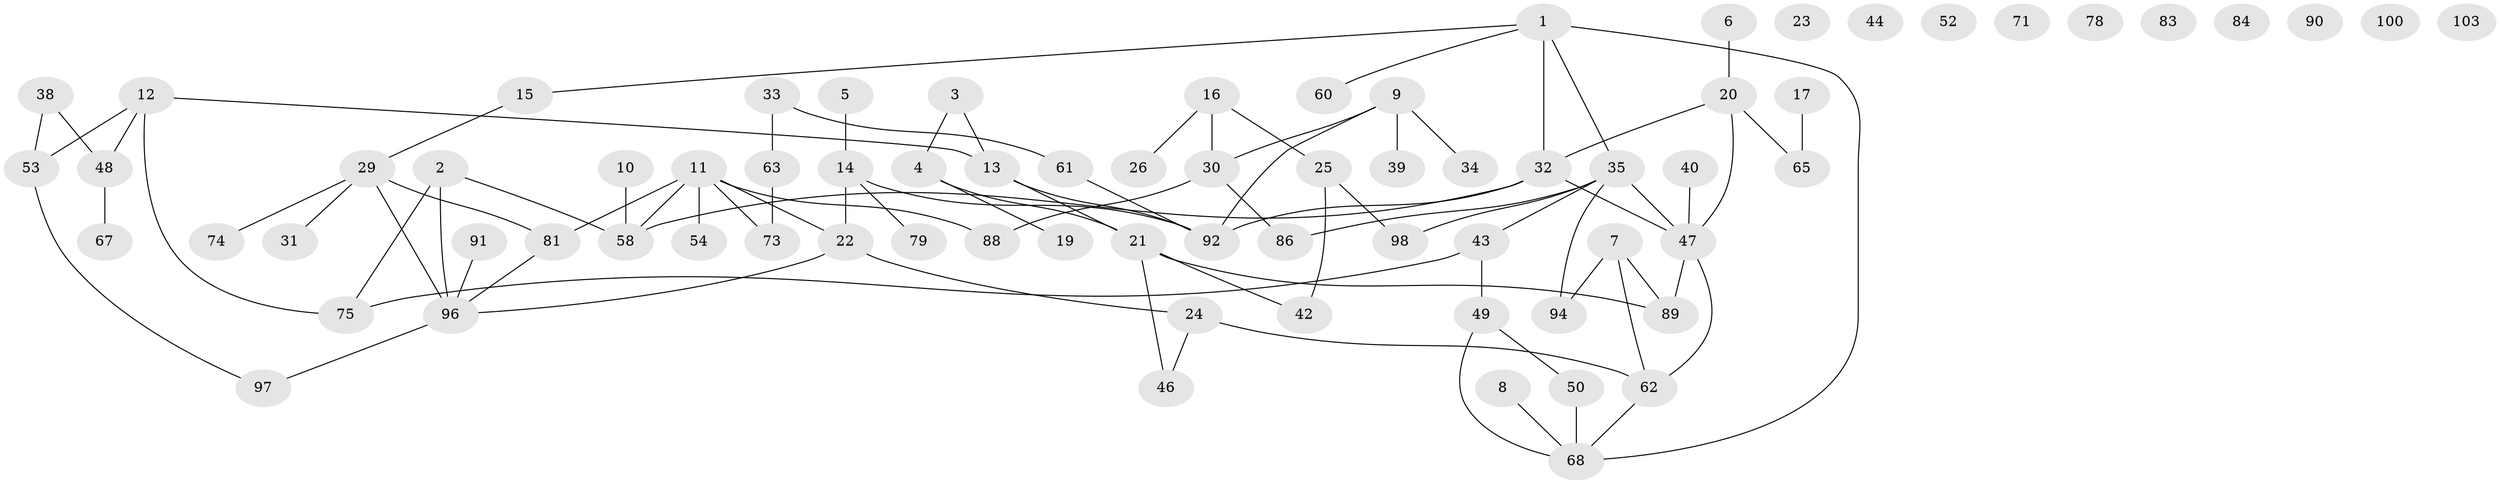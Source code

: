 // original degree distribution, {4: 0.14150943396226415, 2: 0.29245283018867924, 1: 0.20754716981132076, 3: 0.2169811320754717, 7: 0.009433962264150943, 0: 0.09433962264150944, 6: 0.018867924528301886, 5: 0.018867924528301886}
// Generated by graph-tools (version 1.1) at 2025/41/03/06/25 10:41:20]
// undirected, 75 vertices, 89 edges
graph export_dot {
graph [start="1"]
  node [color=gray90,style=filled];
  1 [super="+102"];
  2 [super="+51"];
  3;
  4 [super="+27"];
  5;
  6 [super="+56"];
  7 [super="+95"];
  8 [super="+72"];
  9 [super="+76"];
  10;
  11 [super="+18"];
  12;
  13 [super="+87"];
  14 [super="+70"];
  15;
  16 [super="+55"];
  17 [super="+28"];
  19;
  20 [super="+82"];
  21 [super="+69"];
  22;
  23;
  24 [super="+37"];
  25 [super="+36"];
  26;
  29 [super="+57"];
  30 [super="+41"];
  31;
  32 [super="+85"];
  33;
  34;
  35 [super="+99"];
  38;
  39;
  40;
  42;
  43 [super="+45"];
  44;
  46;
  47 [super="+77"];
  48 [super="+59"];
  49 [super="+64"];
  50;
  52;
  53 [super="+66"];
  54 [super="+93"];
  58;
  60;
  61;
  62 [super="+80"];
  63 [super="+105"];
  65 [super="+106"];
  67;
  68 [super="+101"];
  71;
  73;
  74;
  75;
  78;
  79;
  81;
  83;
  84;
  86;
  88;
  89;
  90;
  91;
  92;
  94;
  96 [super="+104"];
  97;
  98;
  100;
  103;
  1 -- 15;
  1 -- 60;
  1 -- 68;
  1 -- 32;
  1 -- 35;
  2 -- 75;
  2 -- 96;
  2 -- 58;
  3 -- 4;
  3 -- 13;
  4 -- 19;
  4 -- 21;
  5 -- 14;
  6 -- 20;
  7 -- 89;
  7 -- 94;
  7 -- 62;
  8 -- 68;
  9 -- 39;
  9 -- 92;
  9 -- 34;
  9 -- 30;
  10 -- 58;
  11 -- 81;
  11 -- 22;
  11 -- 54;
  11 -- 88;
  11 -- 73;
  11 -- 58;
  12 -- 13;
  12 -- 75;
  12 -- 48;
  12 -- 53;
  13 -- 92;
  13 -- 21;
  14 -- 92;
  14 -- 79;
  14 -- 22;
  15 -- 29;
  16 -- 26;
  16 -- 30;
  16 -- 25;
  17 -- 65;
  20 -- 32;
  20 -- 65;
  20 -- 47;
  21 -- 46;
  21 -- 89;
  21 -- 42;
  22 -- 96;
  22 -- 24;
  24 -- 62;
  24 -- 46;
  25 -- 42;
  25 -- 98;
  29 -- 74;
  29 -- 81;
  29 -- 31;
  29 -- 96;
  30 -- 88;
  30 -- 86;
  32 -- 58;
  32 -- 92;
  32 -- 47;
  33 -- 61;
  33 -- 63;
  35 -- 86;
  35 -- 94;
  35 -- 98;
  35 -- 47;
  35 -- 43;
  38 -- 48;
  38 -- 53;
  40 -- 47;
  43 -- 49;
  43 -- 75;
  47 -- 89 [weight=2];
  47 -- 62;
  48 -- 67;
  49 -- 68;
  49 -- 50;
  50 -- 68;
  53 -- 97;
  61 -- 92;
  62 -- 68;
  63 -- 73;
  81 -- 96;
  91 -- 96;
  96 -- 97;
}
